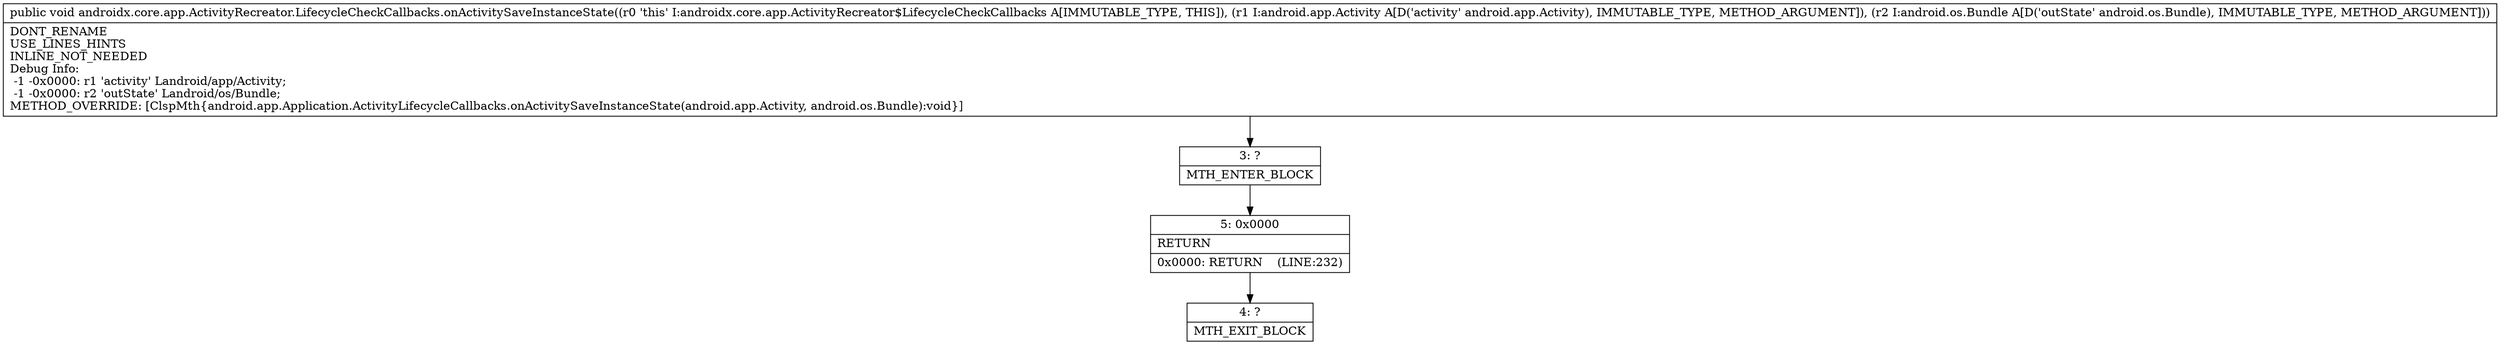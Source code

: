 digraph "CFG forandroidx.core.app.ActivityRecreator.LifecycleCheckCallbacks.onActivitySaveInstanceState(Landroid\/app\/Activity;Landroid\/os\/Bundle;)V" {
Node_3 [shape=record,label="{3\:\ ?|MTH_ENTER_BLOCK\l}"];
Node_5 [shape=record,label="{5\:\ 0x0000|RETURN\l|0x0000: RETURN    (LINE:232)\l}"];
Node_4 [shape=record,label="{4\:\ ?|MTH_EXIT_BLOCK\l}"];
MethodNode[shape=record,label="{public void androidx.core.app.ActivityRecreator.LifecycleCheckCallbacks.onActivitySaveInstanceState((r0 'this' I:androidx.core.app.ActivityRecreator$LifecycleCheckCallbacks A[IMMUTABLE_TYPE, THIS]), (r1 I:android.app.Activity A[D('activity' android.app.Activity), IMMUTABLE_TYPE, METHOD_ARGUMENT]), (r2 I:android.os.Bundle A[D('outState' android.os.Bundle), IMMUTABLE_TYPE, METHOD_ARGUMENT]))  | DONT_RENAME\lUSE_LINES_HINTS\lINLINE_NOT_NEEDED\lDebug Info:\l  \-1 \-0x0000: r1 'activity' Landroid\/app\/Activity;\l  \-1 \-0x0000: r2 'outState' Landroid\/os\/Bundle;\lMETHOD_OVERRIDE: [ClspMth\{android.app.Application.ActivityLifecycleCallbacks.onActivitySaveInstanceState(android.app.Activity, android.os.Bundle):void\}]\l}"];
MethodNode -> Node_3;Node_3 -> Node_5;
Node_5 -> Node_4;
}

